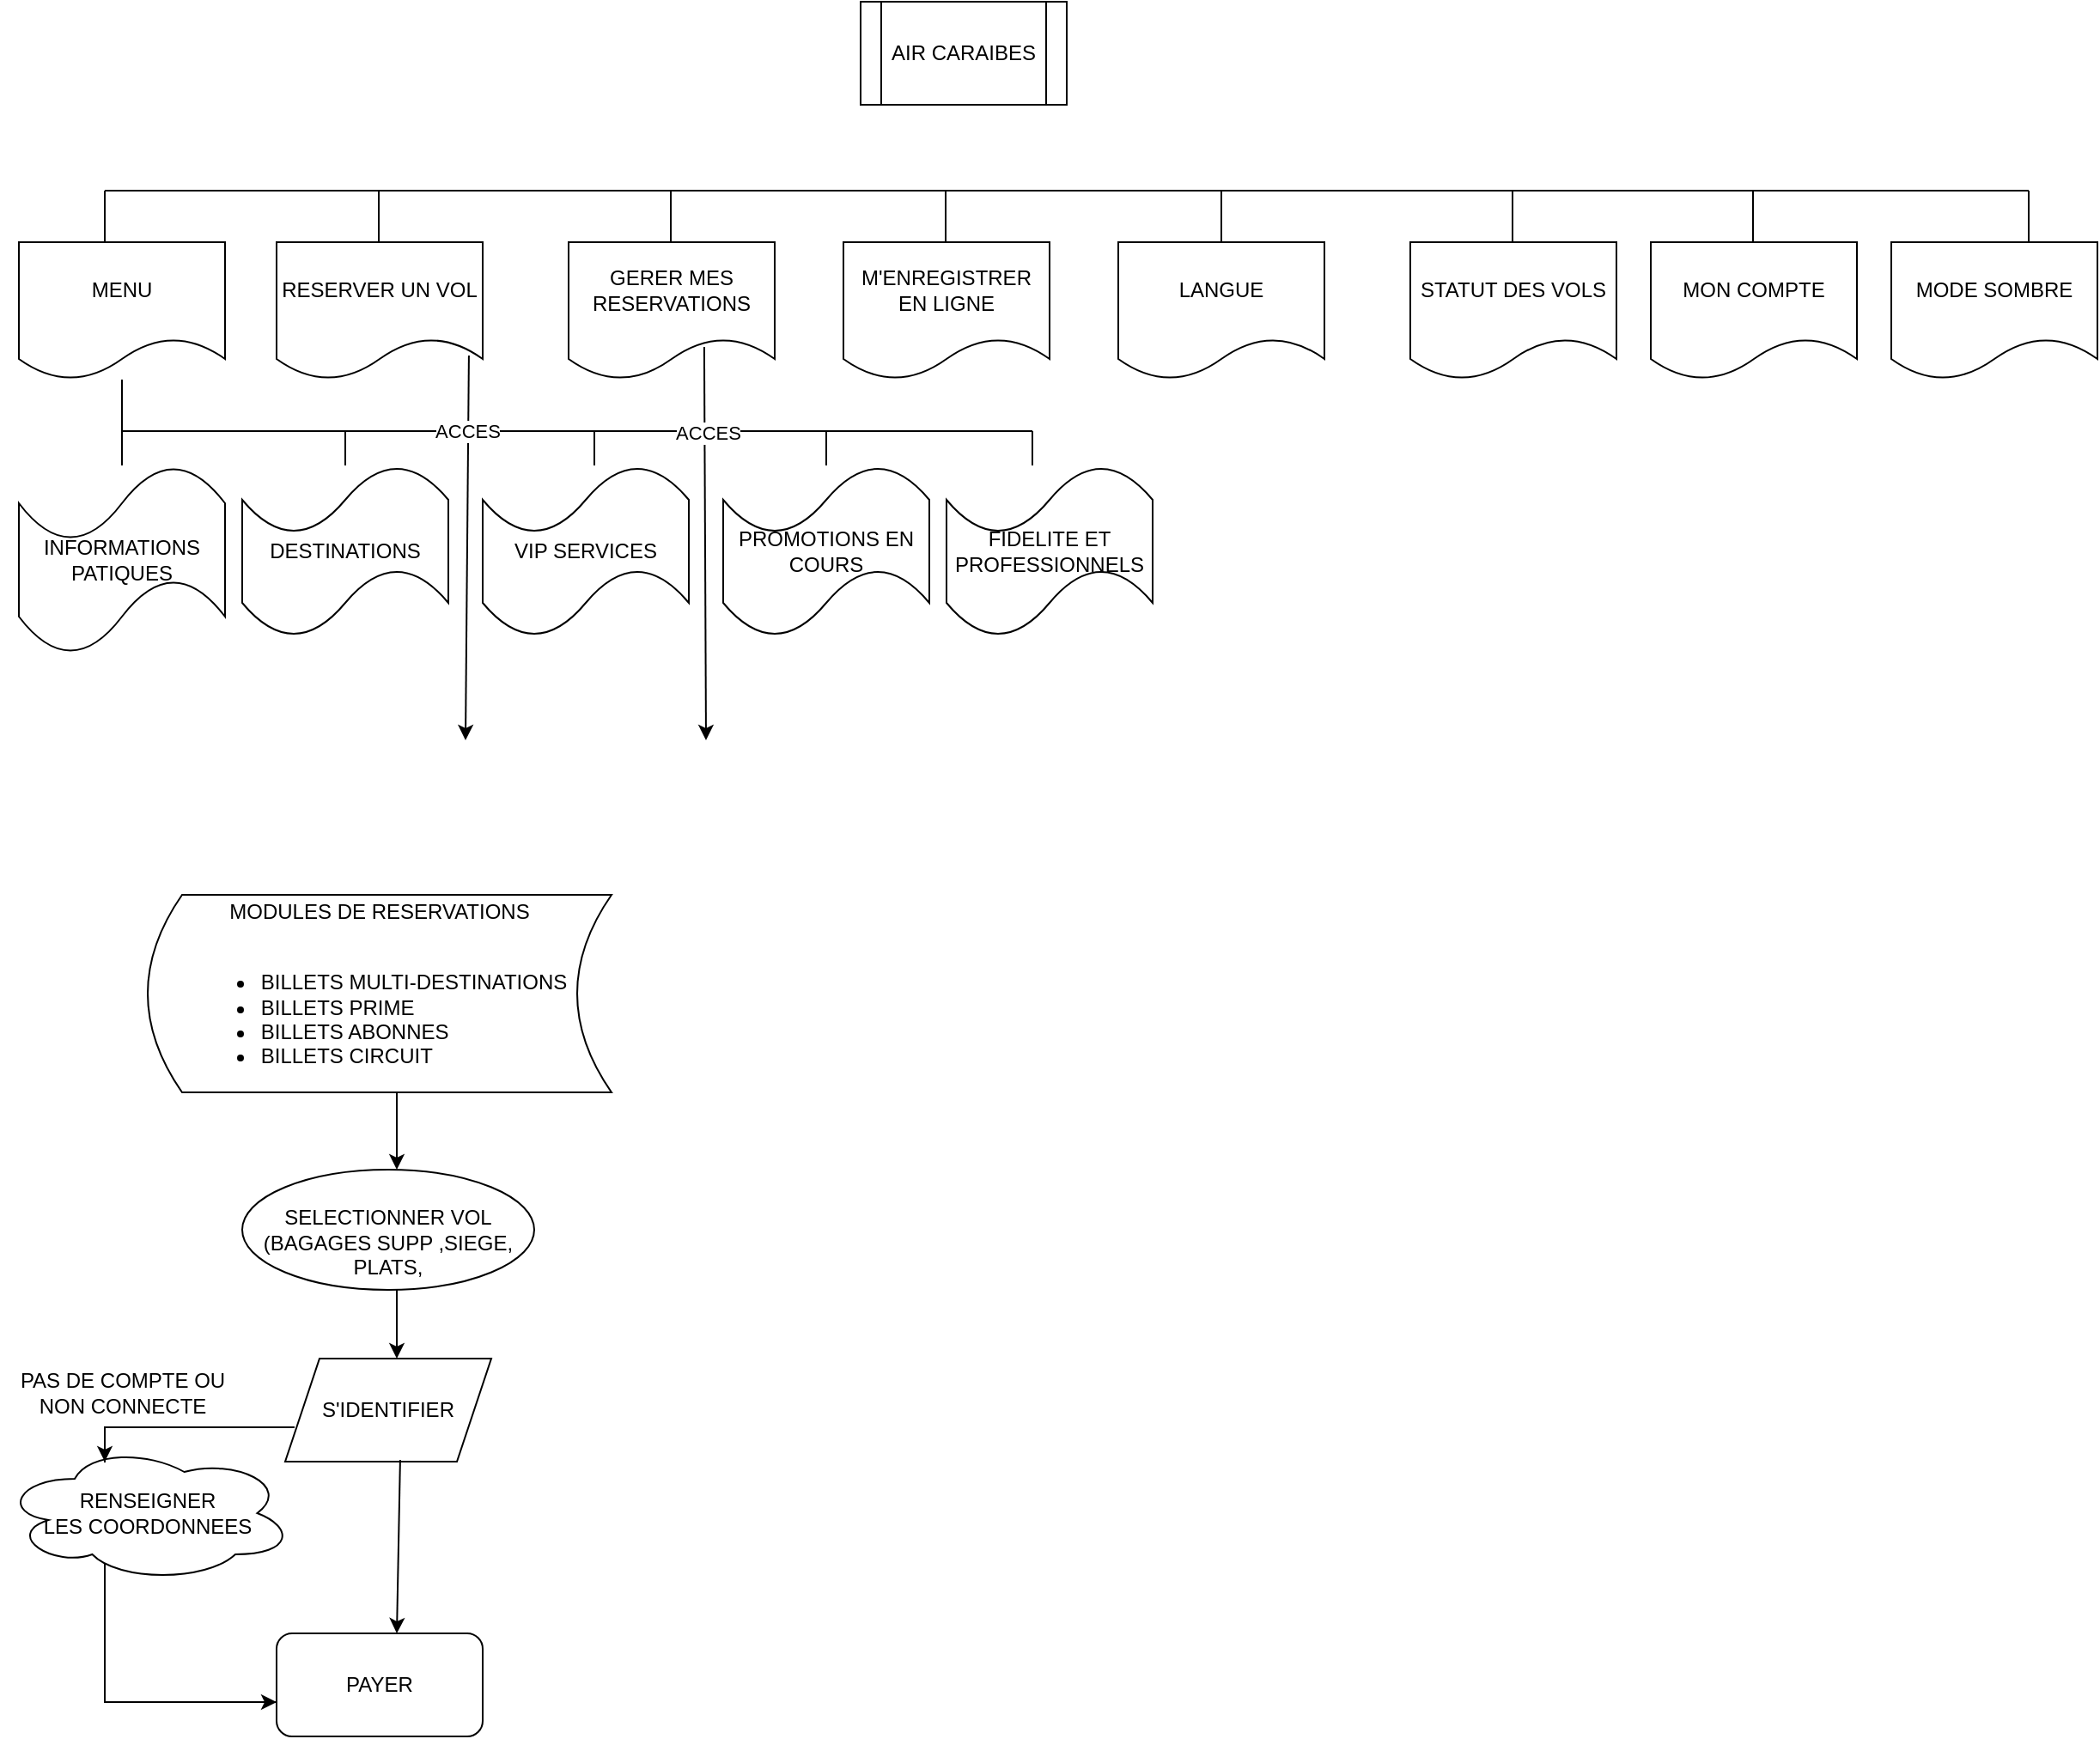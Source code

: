 <mxfile version="21.1.5" type="device">
  <diagram name="Page-1" id="rCZO0sZoIwfLGOyDGwlE">
    <mxGraphModel dx="794" dy="547" grid="1" gridSize="10" guides="1" tooltips="1" connect="1" arrows="1" fold="1" page="1" pageScale="1" pageWidth="827" pageHeight="1169" math="0" shadow="0">
      <root>
        <mxCell id="0" />
        <mxCell id="1" parent="0" />
        <mxCell id="n92j5arPPQIFSXqalS8V-1" value="AIR CARAIBES" style="shape=process;whiteSpace=wrap;html=1;backgroundOutline=1;" vertex="1" parent="1">
          <mxGeometry x="500" y="10" width="120" height="60" as="geometry" />
        </mxCell>
        <mxCell id="n92j5arPPQIFSXqalS8V-2" value="MENU" style="shape=document;whiteSpace=wrap;html=1;boundedLbl=1;" vertex="1" parent="1">
          <mxGeometry x="10" y="150" width="120" height="80" as="geometry" />
        </mxCell>
        <mxCell id="n92j5arPPQIFSXqalS8V-3" value="LANGUE" style="shape=document;whiteSpace=wrap;html=1;boundedLbl=1;" vertex="1" parent="1">
          <mxGeometry x="650" y="150" width="120" height="80" as="geometry" />
        </mxCell>
        <mxCell id="n92j5arPPQIFSXqalS8V-4" value="M&#39;ENREGISTRER EN LIGNE" style="shape=document;whiteSpace=wrap;html=1;boundedLbl=1;" vertex="1" parent="1">
          <mxGeometry x="490" y="150" width="120" height="80" as="geometry" />
        </mxCell>
        <mxCell id="n92j5arPPQIFSXqalS8V-5" value="GERER MES RESERVATIONS" style="shape=document;whiteSpace=wrap;html=1;boundedLbl=1;" vertex="1" parent="1">
          <mxGeometry x="330" y="150" width="120" height="80" as="geometry" />
        </mxCell>
        <mxCell id="n92j5arPPQIFSXqalS8V-6" value="RESERVER UN VOL" style="shape=document;whiteSpace=wrap;html=1;boundedLbl=1;" vertex="1" parent="1">
          <mxGeometry x="160" y="150" width="120" height="80" as="geometry" />
        </mxCell>
        <mxCell id="n92j5arPPQIFSXqalS8V-7" value="MODE SOMBRE" style="shape=document;whiteSpace=wrap;html=1;boundedLbl=1;" vertex="1" parent="1">
          <mxGeometry x="1100" y="150" width="120" height="80" as="geometry" />
        </mxCell>
        <mxCell id="n92j5arPPQIFSXqalS8V-8" value="MON COMPTE" style="shape=document;whiteSpace=wrap;html=1;boundedLbl=1;" vertex="1" parent="1">
          <mxGeometry x="960" y="150" width="120" height="80" as="geometry" />
        </mxCell>
        <mxCell id="n92j5arPPQIFSXqalS8V-9" value="STATUT DES VOLS" style="shape=document;whiteSpace=wrap;html=1;boundedLbl=1;" vertex="1" parent="1">
          <mxGeometry x="820" y="150" width="120" height="80" as="geometry" />
        </mxCell>
        <mxCell id="n92j5arPPQIFSXqalS8V-14" value="FIDELITE ET PROFESSIONNELS" style="shape=tape;whiteSpace=wrap;html=1;" vertex="1" parent="1">
          <mxGeometry x="550" y="280" width="120" height="100" as="geometry" />
        </mxCell>
        <mxCell id="n92j5arPPQIFSXqalS8V-15" value="PROMOTIONS EN COURS" style="shape=tape;whiteSpace=wrap;html=1;" vertex="1" parent="1">
          <mxGeometry x="420" y="280" width="120" height="100" as="geometry" />
        </mxCell>
        <mxCell id="n92j5arPPQIFSXqalS8V-16" value="VIP SERVICES" style="shape=tape;whiteSpace=wrap;html=1;" vertex="1" parent="1">
          <mxGeometry x="280" y="280" width="120" height="100" as="geometry" />
        </mxCell>
        <mxCell id="n92j5arPPQIFSXqalS8V-18" value="DESTINATIONS" style="shape=tape;whiteSpace=wrap;html=1;" vertex="1" parent="1">
          <mxGeometry x="140" y="280" width="120" height="100" as="geometry" />
        </mxCell>
        <mxCell id="n92j5arPPQIFSXqalS8V-19" value="INFORMATIONS PATIQUES" style="shape=tape;whiteSpace=wrap;html=1;" vertex="1" parent="1">
          <mxGeometry x="10" y="280" width="120" height="110" as="geometry" />
        </mxCell>
        <mxCell id="n92j5arPPQIFSXqalS8V-20" value="" style="endArrow=none;html=1;rounded=0;" edge="1" parent="1" source="n92j5arPPQIFSXqalS8V-19" target="n92j5arPPQIFSXqalS8V-2">
          <mxGeometry width="50" height="50" relative="1" as="geometry">
            <mxPoint x="45" y="290" as="sourcePoint" />
            <mxPoint x="95" y="240" as="targetPoint" />
          </mxGeometry>
        </mxCell>
        <mxCell id="n92j5arPPQIFSXqalS8V-21" value="" style="endArrow=none;html=1;rounded=0;" edge="1" parent="1">
          <mxGeometry width="50" height="50" relative="1" as="geometry">
            <mxPoint x="70" y="260" as="sourcePoint" />
            <mxPoint x="600" y="260" as="targetPoint" />
          </mxGeometry>
        </mxCell>
        <mxCell id="n92j5arPPQIFSXqalS8V-24" value="" style="endArrow=none;html=1;rounded=0;" edge="1" parent="1" source="n92j5arPPQIFSXqalS8V-18">
          <mxGeometry width="50" height="50" relative="1" as="geometry">
            <mxPoint x="150" y="310" as="sourcePoint" />
            <mxPoint x="200" y="260" as="targetPoint" />
          </mxGeometry>
        </mxCell>
        <mxCell id="n92j5arPPQIFSXqalS8V-25" value="" style="endArrow=none;html=1;rounded=0;" edge="1" parent="1">
          <mxGeometry width="50" height="50" relative="1" as="geometry">
            <mxPoint x="345" y="280" as="sourcePoint" />
            <mxPoint x="345" y="260" as="targetPoint" />
          </mxGeometry>
        </mxCell>
        <mxCell id="n92j5arPPQIFSXqalS8V-34" value="" style="endArrow=none;html=1;rounded=0;" edge="1" parent="1">
          <mxGeometry width="50" height="50" relative="1" as="geometry">
            <mxPoint x="480" y="280" as="sourcePoint" />
            <mxPoint x="480" y="260" as="targetPoint" />
            <Array as="points" />
          </mxGeometry>
        </mxCell>
        <mxCell id="n92j5arPPQIFSXqalS8V-35" value="" style="endArrow=none;html=1;rounded=0;" edge="1" parent="1">
          <mxGeometry width="50" height="50" relative="1" as="geometry">
            <mxPoint x="600" y="280" as="sourcePoint" />
            <mxPoint x="600" y="260" as="targetPoint" />
          </mxGeometry>
        </mxCell>
        <mxCell id="n92j5arPPQIFSXqalS8V-38" value="" style="endArrow=none;html=1;rounded=0;" edge="1" parent="1">
          <mxGeometry width="50" height="50" relative="1" as="geometry">
            <mxPoint x="60" y="120" as="sourcePoint" />
            <mxPoint x="1180" y="120" as="targetPoint" />
          </mxGeometry>
        </mxCell>
        <mxCell id="n92j5arPPQIFSXqalS8V-40" value="" style="endArrow=none;html=1;rounded=0;" edge="1" parent="1">
          <mxGeometry width="50" height="50" relative="1" as="geometry">
            <mxPoint x="60" y="150" as="sourcePoint" />
            <mxPoint x="60" y="120" as="targetPoint" />
          </mxGeometry>
        </mxCell>
        <mxCell id="n92j5arPPQIFSXqalS8V-41" value="" style="endArrow=none;html=1;rounded=0;" edge="1" parent="1">
          <mxGeometry width="50" height="50" relative="1" as="geometry">
            <mxPoint x="219.5" y="150" as="sourcePoint" />
            <mxPoint x="219.5" y="120" as="targetPoint" />
          </mxGeometry>
        </mxCell>
        <mxCell id="n92j5arPPQIFSXqalS8V-44" value="" style="endArrow=none;html=1;rounded=0;" edge="1" parent="1">
          <mxGeometry width="50" height="50" relative="1" as="geometry">
            <mxPoint x="389.5" y="150" as="sourcePoint" />
            <mxPoint x="389.5" y="120" as="targetPoint" />
          </mxGeometry>
        </mxCell>
        <mxCell id="n92j5arPPQIFSXqalS8V-45" value="" style="endArrow=none;html=1;rounded=0;" edge="1" parent="1">
          <mxGeometry width="50" height="50" relative="1" as="geometry">
            <mxPoint x="879.5" y="150" as="sourcePoint" />
            <mxPoint x="879.5" y="120" as="targetPoint" />
          </mxGeometry>
        </mxCell>
        <mxCell id="n92j5arPPQIFSXqalS8V-46" value="" style="endArrow=none;html=1;rounded=0;" edge="1" parent="1">
          <mxGeometry width="50" height="50" relative="1" as="geometry">
            <mxPoint x="710" y="150" as="sourcePoint" />
            <mxPoint x="710" y="120" as="targetPoint" />
          </mxGeometry>
        </mxCell>
        <mxCell id="n92j5arPPQIFSXqalS8V-47" value="" style="endArrow=none;html=1;rounded=0;" edge="1" parent="1">
          <mxGeometry width="50" height="50" relative="1" as="geometry">
            <mxPoint x="549.5" y="150" as="sourcePoint" />
            <mxPoint x="549.5" y="120" as="targetPoint" />
          </mxGeometry>
        </mxCell>
        <mxCell id="n92j5arPPQIFSXqalS8V-48" value="" style="endArrow=none;html=1;rounded=0;" edge="1" parent="1">
          <mxGeometry width="50" height="50" relative="1" as="geometry">
            <mxPoint x="1019.5" y="150" as="sourcePoint" />
            <mxPoint x="1019.5" y="120" as="targetPoint" />
          </mxGeometry>
        </mxCell>
        <mxCell id="n92j5arPPQIFSXqalS8V-49" value="" style="endArrow=none;html=1;rounded=0;" edge="1" parent="1">
          <mxGeometry width="50" height="50" relative="1" as="geometry">
            <mxPoint x="1180" y="150" as="sourcePoint" />
            <mxPoint x="1180" y="120" as="targetPoint" />
          </mxGeometry>
        </mxCell>
        <mxCell id="n92j5arPPQIFSXqalS8V-50" value="MODULES DE RESERVATIONS&lt;br&gt;&lt;br&gt;&lt;div align=&quot;left&quot;&gt;&lt;ul&gt;&lt;li&gt;BILLETS MULTI-DESTINATIONS&lt;/li&gt;&lt;li&gt;BILLETS PRIME&lt;/li&gt;&lt;li&gt;BILLETS ABONNES&lt;/li&gt;&lt;li&gt;BILLETS CIRCUIT&lt;br&gt;&lt;/li&gt;&lt;/ul&gt;&lt;/div&gt;" style="shape=dataStorage;whiteSpace=wrap;html=1;fixedSize=1;" vertex="1" parent="1">
          <mxGeometry x="85" y="530" width="270" height="115" as="geometry" />
        </mxCell>
        <mxCell id="n92j5arPPQIFSXqalS8V-53" value="" style="endArrow=classic;html=1;rounded=0;exitX=0.933;exitY=0.825;exitDx=0;exitDy=0;exitPerimeter=0;" edge="1" parent="1" source="n92j5arPPQIFSXqalS8V-6">
          <mxGeometry relative="1" as="geometry">
            <mxPoint x="270" y="330" as="sourcePoint" />
            <mxPoint x="270" y="440" as="targetPoint" />
          </mxGeometry>
        </mxCell>
        <mxCell id="n92j5arPPQIFSXqalS8V-54" value="ACCES" style="edgeLabel;resizable=0;html=1;align=center;verticalAlign=middle;" connectable="0" vertex="1" parent="n92j5arPPQIFSXqalS8V-53">
          <mxGeometry relative="1" as="geometry">
            <mxPoint y="-68" as="offset" />
          </mxGeometry>
        </mxCell>
        <mxCell id="n92j5arPPQIFSXqalS8V-55" value="" style="endArrow=classic;html=1;rounded=0;exitX=0.658;exitY=0.763;exitDx=0;exitDy=0;exitPerimeter=0;" edge="1" parent="1" source="n92j5arPPQIFSXqalS8V-5">
          <mxGeometry relative="1" as="geometry">
            <mxPoint x="410" y="260" as="sourcePoint" />
            <mxPoint x="410" y="440" as="targetPoint" />
          </mxGeometry>
        </mxCell>
        <mxCell id="n92j5arPPQIFSXqalS8V-56" value="ACCES" style="edgeLabel;resizable=0;html=1;align=center;verticalAlign=middle;" connectable="0" vertex="1" parent="n92j5arPPQIFSXqalS8V-55">
          <mxGeometry relative="1" as="geometry">
            <mxPoint x="1" y="-65" as="offset" />
          </mxGeometry>
        </mxCell>
        <mxCell id="n92j5arPPQIFSXqalS8V-58" value="" style="endArrow=classic;html=1;rounded=0;" edge="1" parent="1">
          <mxGeometry relative="1" as="geometry">
            <mxPoint x="230" y="645" as="sourcePoint" />
            <mxPoint x="230" y="690" as="targetPoint" />
          </mxGeometry>
        </mxCell>
        <mxCell id="n92j5arPPQIFSXqalS8V-72" value="&lt;br&gt;&lt;div&gt;SELECTIONNER VOL&lt;/div&gt;&lt;div&gt;(BAGAGES SUPP ,SIEGE, PLATS,&lt;br&gt;&lt;/div&gt;" style="ellipse;whiteSpace=wrap;html=1;" vertex="1" parent="1">
          <mxGeometry x="140" y="690" width="170" height="70" as="geometry" />
        </mxCell>
        <mxCell id="n92j5arPPQIFSXqalS8V-74" value="" style="endArrow=classic;html=1;rounded=0;" edge="1" parent="1">
          <mxGeometry width="50" height="50" relative="1" as="geometry">
            <mxPoint x="230" y="760" as="sourcePoint" />
            <mxPoint x="230" y="800" as="targetPoint" />
          </mxGeometry>
        </mxCell>
        <mxCell id="n92j5arPPQIFSXqalS8V-75" value="S&#39;IDENTIFIER" style="shape=parallelogram;perimeter=parallelogramPerimeter;whiteSpace=wrap;html=1;fixedSize=1;" vertex="1" parent="1">
          <mxGeometry x="165" y="800" width="120" height="60" as="geometry" />
        </mxCell>
        <mxCell id="n92j5arPPQIFSXqalS8V-76" value="PAYER" style="rounded=1;whiteSpace=wrap;html=1;" vertex="1" parent="1">
          <mxGeometry x="160" y="960" width="120" height="60" as="geometry" />
        </mxCell>
        <mxCell id="n92j5arPPQIFSXqalS8V-77" value="RENSEIGNER &lt;br&gt;LES COORDONNEES " style="ellipse;shape=cloud;whiteSpace=wrap;html=1;" vertex="1" parent="1">
          <mxGeometry y="850" width="170" height="80" as="geometry" />
        </mxCell>
        <mxCell id="n92j5arPPQIFSXqalS8V-79" value="" style="shape=partialRectangle;whiteSpace=wrap;html=1;bottom=0;right=0;fillColor=none;" vertex="1" parent="1">
          <mxGeometry x="60" y="840" width="110" height="20" as="geometry" />
        </mxCell>
        <mxCell id="n92j5arPPQIFSXqalS8V-82" value="" style="shape=partialRectangle;whiteSpace=wrap;html=1;top=0;left=0;fillColor=none;rotation=90;" vertex="1" parent="1">
          <mxGeometry x="70" y="910" width="80" height="100" as="geometry" />
        </mxCell>
        <mxCell id="n92j5arPPQIFSXqalS8V-83" value="PAS DE COMPTE OU &lt;br&gt;NON CONNECTE" style="text;html=1;align=center;verticalAlign=middle;resizable=0;points=[];autosize=1;strokeColor=none;fillColor=none;" vertex="1" parent="1">
          <mxGeometry y="800" width="140" height="40" as="geometry" />
        </mxCell>
        <mxCell id="n92j5arPPQIFSXqalS8V-85" value="" style="endArrow=classic;html=1;rounded=0;" edge="1" parent="1">
          <mxGeometry width="50" height="50" relative="1" as="geometry">
            <mxPoint x="60" y="840" as="sourcePoint" />
            <mxPoint x="60" y="860" as="targetPoint" />
          </mxGeometry>
        </mxCell>
        <mxCell id="n92j5arPPQIFSXqalS8V-86" value="" style="endArrow=classic;html=1;rounded=0;" edge="1" parent="1">
          <mxGeometry width="50" height="50" relative="1" as="geometry">
            <mxPoint x="134.5" y="1000" as="sourcePoint" />
            <mxPoint x="160" y="1000" as="targetPoint" />
            <Array as="points">
              <mxPoint x="160" y="1000" />
            </Array>
          </mxGeometry>
        </mxCell>
        <mxCell id="n92j5arPPQIFSXqalS8V-87" value="" style="endArrow=classic;html=1;rounded=0;exitX=0.558;exitY=0.983;exitDx=0;exitDy=0;exitPerimeter=0;" edge="1" parent="1" source="n92j5arPPQIFSXqalS8V-75">
          <mxGeometry width="50" height="50" relative="1" as="geometry">
            <mxPoint x="230" y="920" as="sourcePoint" />
            <mxPoint x="230" y="960" as="targetPoint" />
          </mxGeometry>
        </mxCell>
      </root>
    </mxGraphModel>
  </diagram>
</mxfile>
